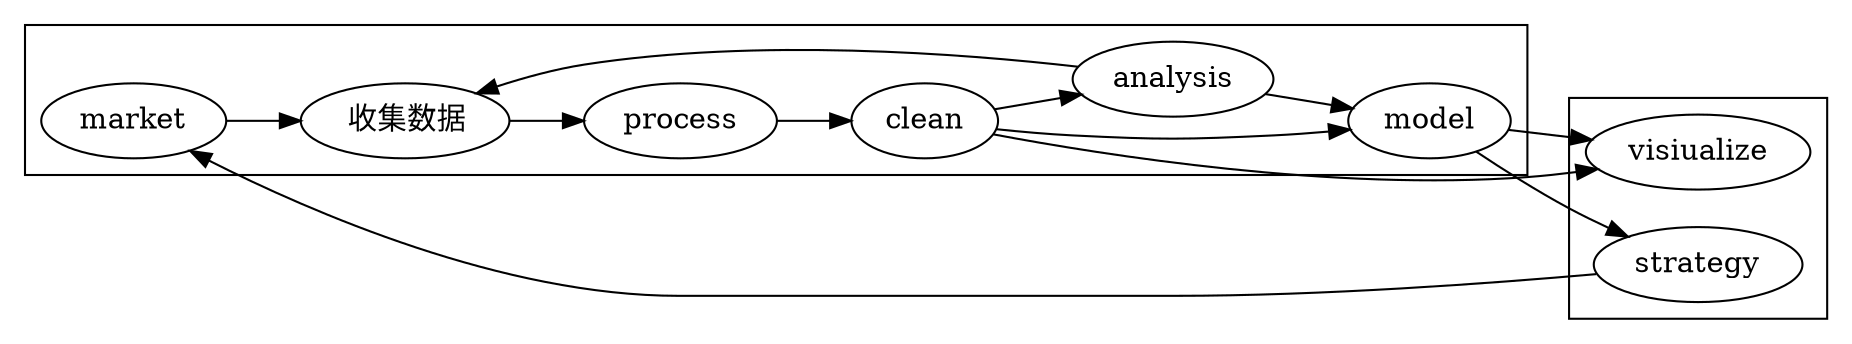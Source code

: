 digraph G{
  graph [ rankdir = "LR"];

  market
  subgraph cluster_research { 
    collection [label=" 收集数据"]    
    process 
    clean
    analysis

    market -> collection -> process -> clean -> analysis -> model
    analysis -> collection
    clean -> model
  }

  subgraph cluster_trade {
    model -> strategy -> market 
    clean, model -> visiualize
  }

}
